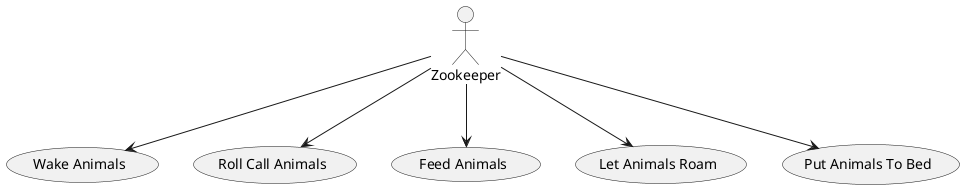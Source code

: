 @startuml Q5-Without-Observer

Zookeeper -down-> (Wake Animals)
Zookeeper -down-> (Roll Call Animals)
Zookeeper -down-> (Feed Animals)
Zookeeper -down-> (Let Animals Roam)
Zookeeper -down-> (Put Animals To Bed)

@enduml